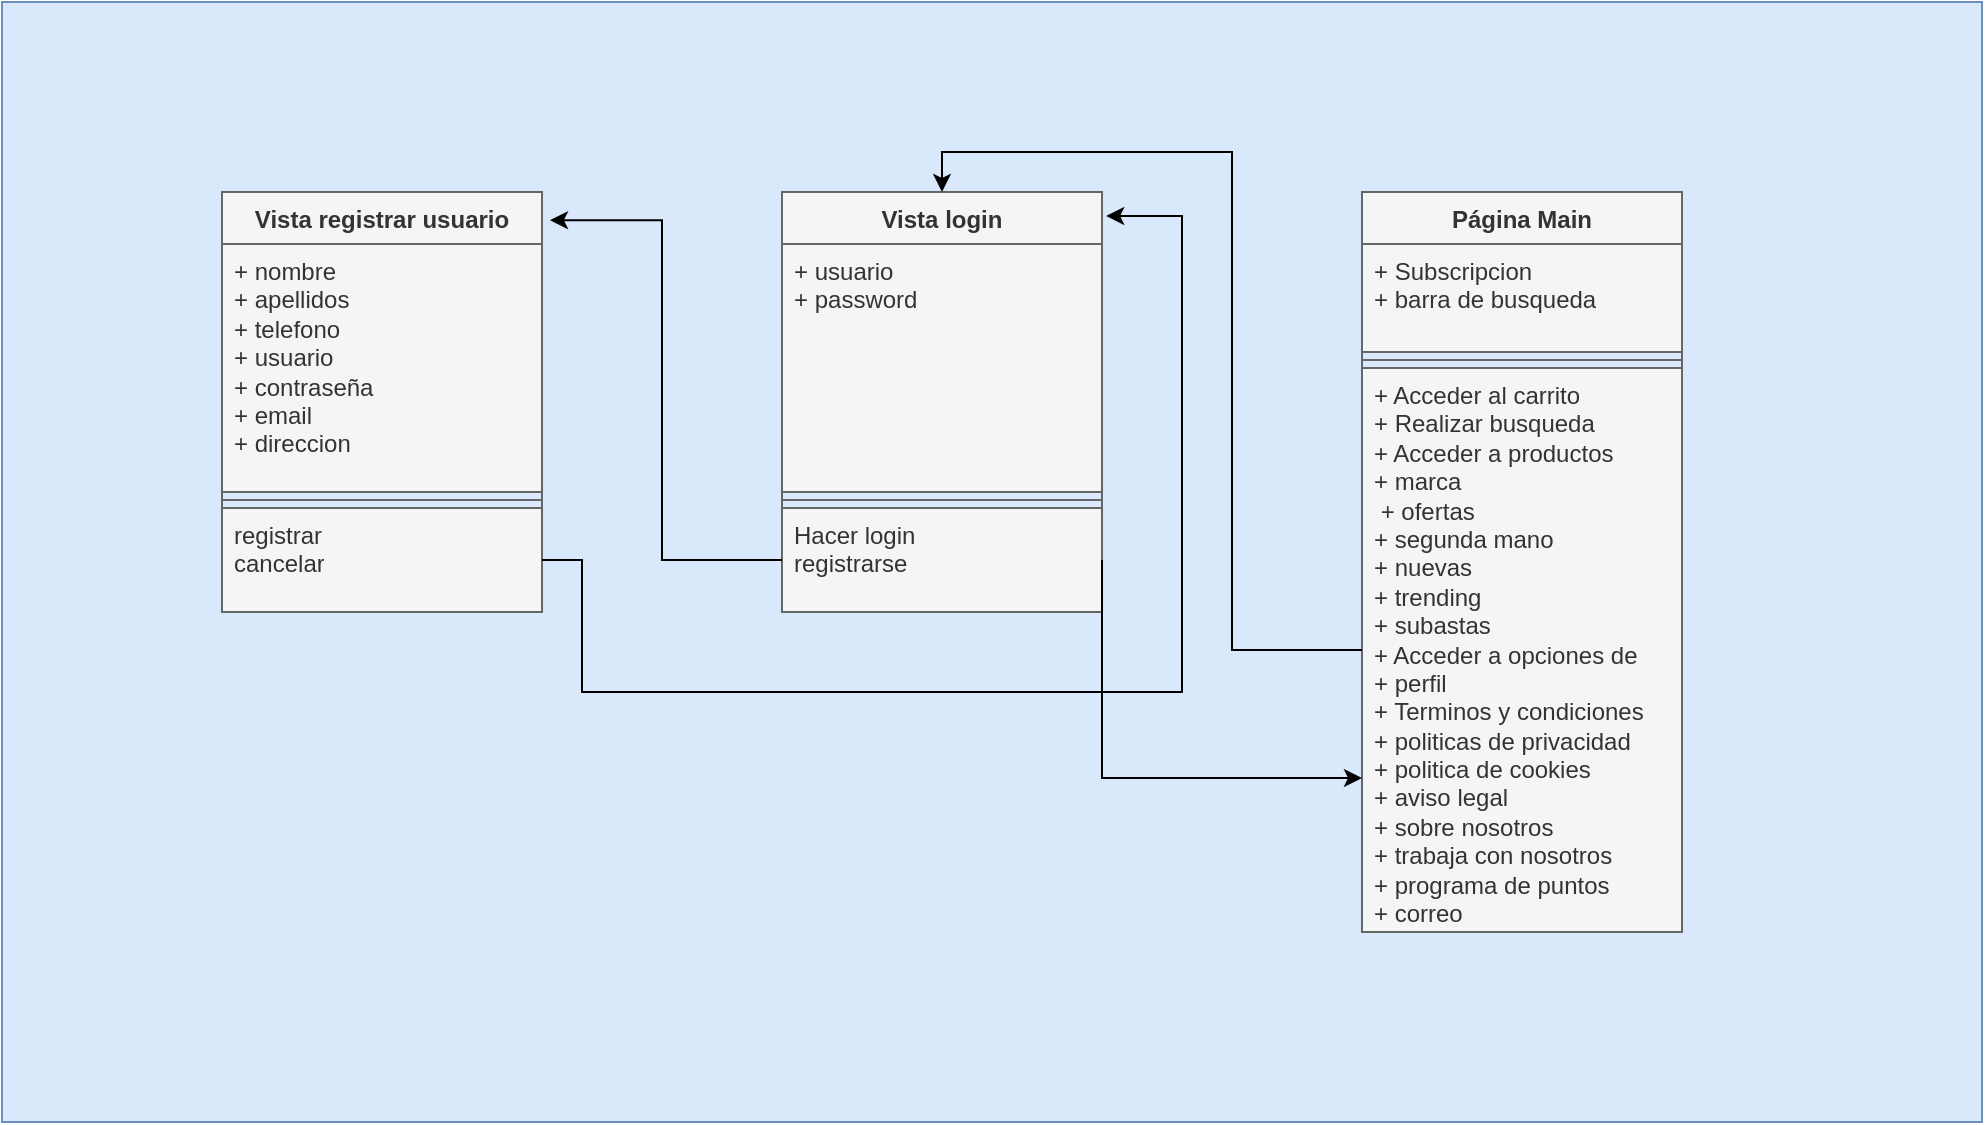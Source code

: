 <mxfile version="21.8.0" type="github">
  <diagram name="Página-1" id="mp0kXgvkkXyUFT29Nsr_">
    <mxGraphModel dx="1434" dy="792" grid="1" gridSize="10" guides="1" tooltips="1" connect="1" arrows="1" fold="1" page="1" pageScale="1" pageWidth="827" pageHeight="1169" math="0" shadow="0">
      <root>
        <mxCell id="0" />
        <mxCell id="1" parent="0" />
        <mxCell id="NFAzy8b7VDDtTDJCmxKZ-18" value="" style="rounded=0;whiteSpace=wrap;html=1;fillColor=#dae8fc;strokeColor=#6c8ebf;" vertex="1" parent="1">
          <mxGeometry x="130" y="35" width="990" height="560" as="geometry" />
        </mxCell>
        <mxCell id="anNDmAgalf24ZzHCrCHk-5" value="Vista registrar usuario" style="swimlane;fontStyle=1;align=center;verticalAlign=top;childLayout=stackLayout;horizontal=1;startSize=26;horizontalStack=0;resizeParent=1;resizeParentMax=0;resizeLast=0;collapsible=1;marginBottom=0;whiteSpace=wrap;html=1;fillColor=#f5f5f5;fontColor=#333333;strokeColor=#666666;" parent="1" vertex="1">
          <mxGeometry x="240" y="130" width="160" height="210" as="geometry" />
        </mxCell>
        <mxCell id="anNDmAgalf24ZzHCrCHk-6" value="&lt;div&gt;+ nombre&lt;/div&gt;&lt;div&gt;+ apellidos&lt;/div&gt;&lt;div&gt;+ telefono&lt;/div&gt;&lt;div&gt;+ usuario&lt;br&gt;&lt;/div&gt;&lt;div&gt;+ contraseña&lt;br&gt;&lt;/div&gt;&lt;div&gt;+ email&lt;/div&gt;&lt;div&gt;+ direccion&lt;br&gt;&lt;/div&gt;" style="text;strokeColor=#666666;fillColor=#f5f5f5;align=left;verticalAlign=top;spacingLeft=4;spacingRight=4;overflow=hidden;rotatable=0;points=[[0,0.5],[1,0.5]];portConstraint=eastwest;whiteSpace=wrap;html=1;fontColor=#333333;" parent="anNDmAgalf24ZzHCrCHk-5" vertex="1">
          <mxGeometry y="26" width="160" height="124" as="geometry" />
        </mxCell>
        <mxCell id="anNDmAgalf24ZzHCrCHk-7" value="" style="line;strokeWidth=1;fillColor=none;align=left;verticalAlign=middle;spacingTop=-1;spacingLeft=3;spacingRight=3;rotatable=0;labelPosition=right;points=[];portConstraint=eastwest;strokeColor=inherit;" parent="anNDmAgalf24ZzHCrCHk-5" vertex="1">
          <mxGeometry y="150" width="160" height="8" as="geometry" />
        </mxCell>
        <mxCell id="anNDmAgalf24ZzHCrCHk-8" value="&lt;div&gt;registrar&lt;/div&gt;&lt;div&gt;cancelar&lt;/div&gt;" style="text;strokeColor=#666666;fillColor=#f5f5f5;align=left;verticalAlign=top;spacingLeft=4;spacingRight=4;overflow=hidden;rotatable=0;points=[[0,0.5],[1,0.5]];portConstraint=eastwest;whiteSpace=wrap;html=1;fontColor=#333333;" parent="anNDmAgalf24ZzHCrCHk-5" vertex="1">
          <mxGeometry y="158" width="160" height="52" as="geometry" />
        </mxCell>
        <mxCell id="anNDmAgalf24ZzHCrCHk-10" value="Vista login" style="swimlane;fontStyle=1;align=center;verticalAlign=top;childLayout=stackLayout;horizontal=1;startSize=26;horizontalStack=0;resizeParent=1;resizeParentMax=0;resizeLast=0;collapsible=1;marginBottom=0;whiteSpace=wrap;html=1;fillColor=#f5f5f5;fontColor=#333333;strokeColor=#666666;" parent="1" vertex="1">
          <mxGeometry x="520" y="130" width="160" height="210" as="geometry" />
        </mxCell>
        <mxCell id="anNDmAgalf24ZzHCrCHk-11" value="&lt;div&gt;+ usuario&lt;/div&gt;&lt;div&gt;+ password&lt;br&gt;&lt;/div&gt;" style="text;strokeColor=#666666;fillColor=#f5f5f5;align=left;verticalAlign=top;spacingLeft=4;spacingRight=4;overflow=hidden;rotatable=0;points=[[0,0.5],[1,0.5]];portConstraint=eastwest;whiteSpace=wrap;html=1;fontColor=#333333;" parent="anNDmAgalf24ZzHCrCHk-10" vertex="1">
          <mxGeometry y="26" width="160" height="124" as="geometry" />
        </mxCell>
        <mxCell id="anNDmAgalf24ZzHCrCHk-12" value="" style="line;strokeWidth=1;fillColor=none;align=left;verticalAlign=middle;spacingTop=-1;spacingLeft=3;spacingRight=3;rotatable=0;labelPosition=right;points=[];portConstraint=eastwest;strokeColor=inherit;" parent="anNDmAgalf24ZzHCrCHk-10" vertex="1">
          <mxGeometry y="150" width="160" height="8" as="geometry" />
        </mxCell>
        <mxCell id="anNDmAgalf24ZzHCrCHk-13" value="&lt;div&gt;Hacer login&lt;/div&gt;&lt;div&gt;registrarse&lt;br&gt;&lt;/div&gt;" style="text;strokeColor=#666666;fillColor=#f5f5f5;align=left;verticalAlign=top;spacingLeft=4;spacingRight=4;overflow=hidden;rotatable=0;points=[[0,0.5],[1,0.5]];portConstraint=eastwest;whiteSpace=wrap;html=1;fontColor=#333333;" parent="anNDmAgalf24ZzHCrCHk-10" vertex="1">
          <mxGeometry y="158" width="160" height="52" as="geometry" />
        </mxCell>
        <mxCell id="anNDmAgalf24ZzHCrCHk-14" style="edgeStyle=orthogonalEdgeStyle;rounded=0;orthogonalLoop=1;jettySize=auto;html=1;entryX=1.025;entryY=0.067;entryDx=0;entryDy=0;entryPerimeter=0;" parent="1" source="anNDmAgalf24ZzHCrCHk-13" target="anNDmAgalf24ZzHCrCHk-5" edge="1">
          <mxGeometry relative="1" as="geometry" />
        </mxCell>
        <mxCell id="anNDmAgalf24ZzHCrCHk-15" style="edgeStyle=orthogonalEdgeStyle;rounded=0;orthogonalLoop=1;jettySize=auto;html=1;exitX=1;exitY=0.5;exitDx=0;exitDy=0;entryX=1.013;entryY=0.057;entryDx=0;entryDy=0;entryPerimeter=0;" parent="1" source="anNDmAgalf24ZzHCrCHk-8" target="anNDmAgalf24ZzHCrCHk-10" edge="1">
          <mxGeometry relative="1" as="geometry">
            <Array as="points">
              <mxPoint x="420" y="314" />
              <mxPoint x="420" y="380" />
              <mxPoint x="720" y="380" />
              <mxPoint x="720" y="142" />
            </Array>
          </mxGeometry>
        </mxCell>
        <mxCell id="NFAzy8b7VDDtTDJCmxKZ-1" value="Página Main" style="swimlane;fontStyle=1;align=center;verticalAlign=top;childLayout=stackLayout;horizontal=1;startSize=26;horizontalStack=0;resizeParent=1;resizeParentMax=0;resizeLast=0;collapsible=1;marginBottom=0;whiteSpace=wrap;html=1;fillColor=#f5f5f5;fontColor=#333333;strokeColor=#666666;" vertex="1" parent="1">
          <mxGeometry x="810" y="130" width="160" height="370" as="geometry" />
        </mxCell>
        <mxCell id="NFAzy8b7VDDtTDJCmxKZ-2" value="&lt;div&gt;+ Subscripcion&lt;br&gt;&lt;/div&gt;&lt;div&gt;+ barra de busqueda&lt;br&gt;&lt;/div&gt;" style="text;strokeColor=#666666;fillColor=#f5f5f5;align=left;verticalAlign=top;spacingLeft=4;spacingRight=4;overflow=hidden;rotatable=0;points=[[0,0.5],[1,0.5]];portConstraint=eastwest;whiteSpace=wrap;html=1;fontColor=#333333;" vertex="1" parent="NFAzy8b7VDDtTDJCmxKZ-1">
          <mxGeometry y="26" width="160" height="54" as="geometry" />
        </mxCell>
        <mxCell id="NFAzy8b7VDDtTDJCmxKZ-3" value="" style="line;strokeWidth=1;fillColor=none;align=left;verticalAlign=middle;spacingTop=-1;spacingLeft=3;spacingRight=3;rotatable=0;labelPosition=right;points=[];portConstraint=eastwest;strokeColor=inherit;" vertex="1" parent="NFAzy8b7VDDtTDJCmxKZ-1">
          <mxGeometry y="80" width="160" height="8" as="geometry" />
        </mxCell>
        <mxCell id="NFAzy8b7VDDtTDJCmxKZ-4" value="&lt;div&gt;+ Acceder al carrito&lt;/div&gt;&lt;div&gt;+ Realizar busqueda&lt;/div&gt;&lt;div&gt;+ Acceder a productos&lt;/div&gt;&lt;div&gt;+ marca&lt;/div&gt;&lt;div&gt;&amp;nbsp;+ ofertas&lt;/div&gt;&lt;div&gt;+ segunda mano&lt;/div&gt;&lt;div&gt;+ nuevas&lt;/div&gt;&lt;div&gt;+ trending&lt;br&gt;&lt;/div&gt;&lt;div&gt;+ subastas&lt;/div&gt;&lt;div&gt;+ Acceder a opciones de&amp;nbsp;&lt;/div&gt;&lt;div&gt;+ perfil&lt;/div&gt;&lt;div&gt;+ Terminos y condiciones &lt;/div&gt;&lt;div&gt;+ politicas de privacidad&lt;br&gt;&lt;/div&gt;&lt;div&gt;+ politica de cookies&lt;/div&gt;&lt;div&gt;+ aviso legal&lt;br&gt;&lt;/div&gt;&lt;div&gt;+ sobre nosotros&lt;br&gt;&lt;/div&gt;&lt;div&gt;+ trabaja con nosotros&lt;/div&gt;&lt;div&gt;+ programa de puntos&lt;/div&gt;&lt;div&gt;+ correo&lt;/div&gt;&lt;div&gt;&lt;br&gt;&lt;/div&gt;" style="text;strokeColor=#666666;fillColor=#f5f5f5;align=left;verticalAlign=top;spacingLeft=4;spacingRight=4;overflow=hidden;rotatable=0;points=[[0,0.5],[1,0.5]];portConstraint=eastwest;whiteSpace=wrap;html=1;fontColor=#333333;" vertex="1" parent="NFAzy8b7VDDtTDJCmxKZ-1">
          <mxGeometry y="88" width="160" height="282" as="geometry" />
        </mxCell>
        <mxCell id="NFAzy8b7VDDtTDJCmxKZ-5" style="edgeStyle=orthogonalEdgeStyle;rounded=0;orthogonalLoop=1;jettySize=auto;html=1;entryX=0.5;entryY=0;entryDx=0;entryDy=0;" edge="1" parent="1" source="NFAzy8b7VDDtTDJCmxKZ-4" target="anNDmAgalf24ZzHCrCHk-10">
          <mxGeometry relative="1" as="geometry" />
        </mxCell>
        <mxCell id="NFAzy8b7VDDtTDJCmxKZ-19" style="edgeStyle=orthogonalEdgeStyle;rounded=0;orthogonalLoop=1;jettySize=auto;html=1;exitX=1;exitY=0.5;exitDx=0;exitDy=0;entryX=0;entryY=0.727;entryDx=0;entryDy=0;entryPerimeter=0;" edge="1" parent="1" source="anNDmAgalf24ZzHCrCHk-13" target="NFAzy8b7VDDtTDJCmxKZ-4">
          <mxGeometry relative="1" as="geometry">
            <Array as="points">
              <mxPoint x="680" y="423" />
            </Array>
          </mxGeometry>
        </mxCell>
      </root>
    </mxGraphModel>
  </diagram>
</mxfile>
